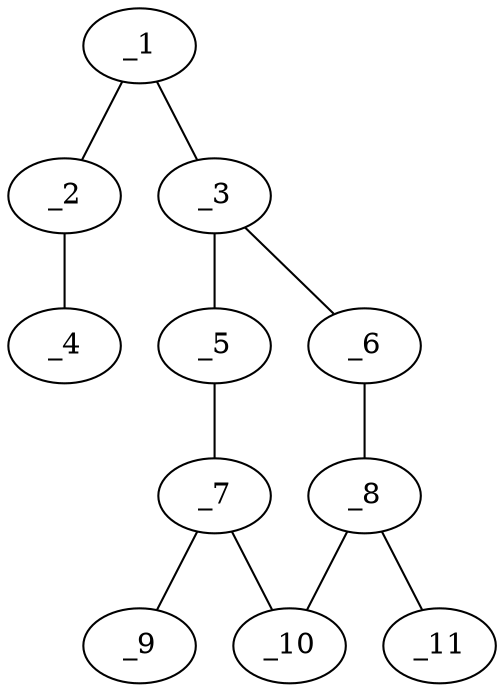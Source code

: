 graph molid371727 {
	_1	 [charge=0,
		chem=1,
		symbol="C  ",
		x="3.7321",
		y="0.75"];
	_2	 [charge=0,
		chem=1,
		symbol="C  ",
		x="4.5981",
		y="1.25"];
	_1 -- _2	 [valence=1];
	_3	 [charge=0,
		chem=4,
		symbol="N  ",
		x="3.7321",
		y="-0.25"];
	_1 -- _3	 [valence=1];
	_4	 [charge=0,
		chem=2,
		symbol="O  ",
		x="4.5981",
		y="2.25"];
	_2 -- _4	 [valence=1];
	_5	 [charge=0,
		chem=1,
		symbol="C  ",
		x="2.866",
		y="-0.75"];
	_3 -- _5	 [valence=1];
	_6	 [charge=0,
		chem=1,
		symbol="C  ",
		x="4.5981",
		y="-0.75"];
	_3 -- _6	 [valence=1];
	_7	 [charge=0,
		chem=1,
		symbol="C  ",
		x="2.866",
		y="-1.75"];
	_5 -- _7	 [valence=1];
	_8	 [charge=0,
		chem=1,
		symbol="C  ",
		x="4.5981",
		y="-1.75"];
	_6 -- _8	 [valence=1];
	_9	 [charge=0,
		chem=1,
		symbol="C  ",
		x=2,
		y="-2.25"];
	_7 -- _9	 [valence=1];
	_10	 [charge=0,
		chem=2,
		symbol="O  ",
		x="3.7321",
		y="-2.25"];
	_7 -- _10	 [valence=1];
	_8 -- _10	 [valence=1];
	_11	 [charge=0,
		chem=1,
		symbol="C  ",
		x="5.4641",
		y="-2.25"];
	_8 -- _11	 [valence=1];
}
